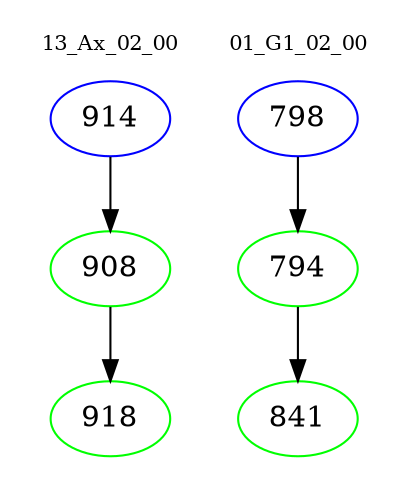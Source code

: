digraph{
subgraph cluster_0 {
color = white
label = "13_Ax_02_00";
fontsize=10;
T0_914 [label="914", color="blue"]
T0_914 -> T0_908 [color="black"]
T0_908 [label="908", color="green"]
T0_908 -> T0_918 [color="black"]
T0_918 [label="918", color="green"]
}
subgraph cluster_1 {
color = white
label = "01_G1_02_00";
fontsize=10;
T1_798 [label="798", color="blue"]
T1_798 -> T1_794 [color="black"]
T1_794 [label="794", color="green"]
T1_794 -> T1_841 [color="black"]
T1_841 [label="841", color="green"]
}
}
